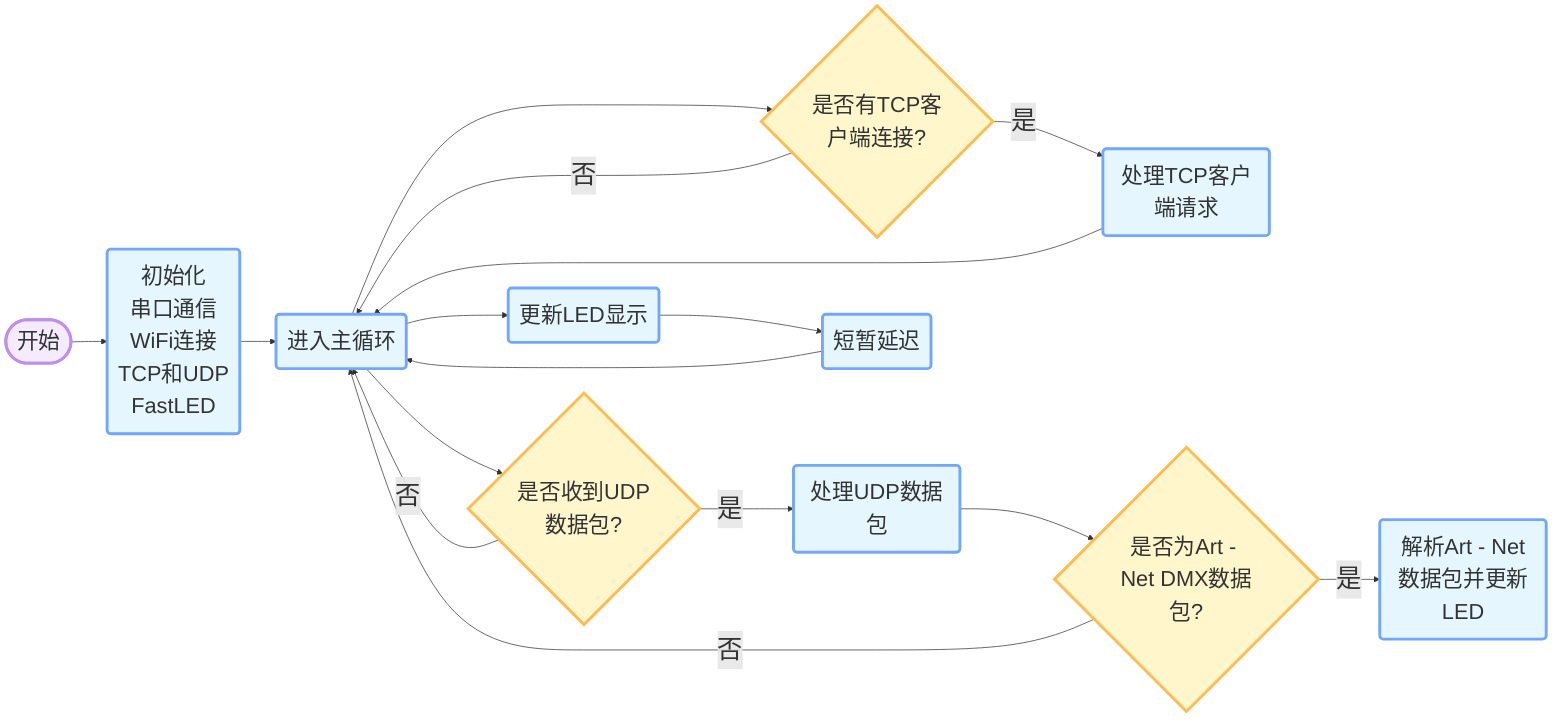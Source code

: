 %%{init: {
    "theme": "default",
    "themeVariables": {
        "secondaryTextColor": "white",
        "fontSize": "35px"
    }
}}%%
flowchart LR
    classDef startend fill:#F5EBFF,stroke:#BE8FED,stroke-width:4px,font-size:30px;
    classDef process fill:#E5F6FF,stroke:#73A6FF,stroke-width:4px,font-size:30px;
    classDef decision fill:#FFF6CC,stroke:#FFBC52,stroke-width:4px,font-size:30px,edgeLabelFontSize:50px;
    %% classDef yesText font-size:20px;

    A([开始]):::startend --> B(
        初始化
        串口通信
        WiFi连接
        TCP和UDP
        FastLED
    ):::process
    B --> C(进入主循环):::process
    C --> D{是否有TCP客户端连接?}:::decision
    D -- 是 --> E(处理TCP客户端请求):::process
    D -- 否 ---> C
    E --> C
    C --> F{是否收到UDP数据包?}:::decision
    F -- 是 --> G(处理UDP数据包):::process
    G --> H{是否为Art - Net DMX数据包?}:::decision
    H -- 是 --> I(解析Art - Net数据包并更新LED):::process
    H -- 否 --> C
    F -- 否 --> C
    C --> J(更新LED显示):::process
    K --> C
    J --> K(短暂延迟):::process